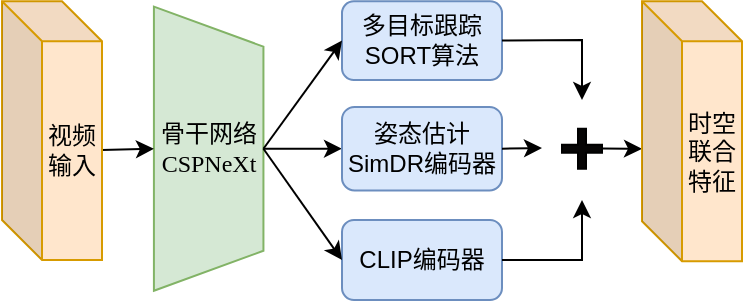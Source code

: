 <mxfile version="22.1.0" type="github">
  <diagram name="第 1 页" id="SwdhVldykBLy7ebFgl16">
    <mxGraphModel dx="970" dy="526" grid="1" gridSize="10" guides="1" tooltips="1" connect="1" arrows="1" fold="1" page="1" pageScale="1" pageWidth="827" pageHeight="1169" math="0" shadow="0">
      <root>
        <mxCell id="0" />
        <mxCell id="1" parent="0" />
        <mxCell id="AA1hNU3Hiqkv1bmSTWCg-1" value="骨干网络&lt;br&gt;&lt;span style=&quot;font-family: &amp;quot;Times New Roman&amp;quot;;&quot;&gt;CSPNeXt&lt;/span&gt;" style="shape=trapezoid;perimeter=trapezoidPerimeter;whiteSpace=wrap;html=1;fixedSize=1;rotation=90;fillColor=#d5e8d4;strokeColor=#82b366;horizontal=0;" vertex="1" parent="1">
          <mxGeometry x="92.3" y="106.98" width="142.08" height="54.76" as="geometry" />
        </mxCell>
        <mxCell id="AA1hNU3Hiqkv1bmSTWCg-3" value="" style="endArrow=classic;html=1;rounded=0;entryX=0.5;entryY=1;entryDx=0;entryDy=0;exitX=0.998;exitY=0.575;exitDx=0;exitDy=0;exitPerimeter=0;" edge="1" parent="1" source="AA1hNU3Hiqkv1bmSTWCg-4" target="AA1hNU3Hiqkv1bmSTWCg-1">
          <mxGeometry width="50" height="50" relative="1" as="geometry">
            <mxPoint x="80" y="100.35" as="sourcePoint" />
            <mxPoint x="108.105" y="101.06" as="targetPoint" />
          </mxGeometry>
        </mxCell>
        <mxCell id="AA1hNU3Hiqkv1bmSTWCg-4" value="视频输入" style="shape=cube;whiteSpace=wrap;html=1;boundedLbl=1;backgroundOutline=1;darkOpacity=0.05;darkOpacity2=0.1;fillColor=#ffe6cc;strokeColor=#d79b00;" vertex="1" parent="1">
          <mxGeometry x="60" y="60.62" width="50" height="129.38" as="geometry" />
        </mxCell>
        <mxCell id="AA1hNU3Hiqkv1bmSTWCg-6" value="多目标跟踪&lt;br&gt;SORT算法" style="rounded=1;whiteSpace=wrap;html=1;fillColor=#dae8fc;strokeColor=#6c8ebf;" vertex="1" parent="1">
          <mxGeometry x="230" y="60.62" width="80" height="39.38" as="geometry" />
        </mxCell>
        <mxCell id="AA1hNU3Hiqkv1bmSTWCg-7" value="" style="endArrow=classic;html=1;rounded=0;exitX=0.5;exitY=0;exitDx=0;exitDy=0;entryX=0;entryY=0.5;entryDx=0;entryDy=0;" edge="1" parent="1" source="AA1hNU3Hiqkv1bmSTWCg-1" target="AA1hNU3Hiqkv1bmSTWCg-6">
          <mxGeometry width="50" height="50" relative="1" as="geometry">
            <mxPoint x="200" y="130" as="sourcePoint" />
            <mxPoint x="250" y="80" as="targetPoint" />
          </mxGeometry>
        </mxCell>
        <mxCell id="AA1hNU3Hiqkv1bmSTWCg-8" value="" style="endArrow=classic;html=1;rounded=0;exitX=0.5;exitY=0;exitDx=0;exitDy=0;entryX=0;entryY=0.5;entryDx=0;entryDy=0;" edge="1" parent="1" source="AA1hNU3Hiqkv1bmSTWCg-1" target="AA1hNU3Hiqkv1bmSTWCg-9">
          <mxGeometry width="50" height="50" relative="1" as="geometry">
            <mxPoint x="201" y="131" as="sourcePoint" />
            <mxPoint x="240" y="100" as="targetPoint" />
          </mxGeometry>
        </mxCell>
        <mxCell id="AA1hNU3Hiqkv1bmSTWCg-9" value="姿态估计&lt;br&gt;SimDR编码器" style="rounded=1;whiteSpace=wrap;html=1;fillColor=#dae8fc;strokeColor=#6c8ebf;" vertex="1" parent="1">
          <mxGeometry x="230" y="113.49" width="80" height="41.74" as="geometry" />
        </mxCell>
        <mxCell id="AA1hNU3Hiqkv1bmSTWCg-10" value="" style="endArrow=classic;html=1;rounded=0;exitX=1;exitY=0.5;exitDx=0;exitDy=0;" edge="1" parent="1" source="AA1hNU3Hiqkv1bmSTWCg-6">
          <mxGeometry width="50" height="50" relative="1" as="geometry">
            <mxPoint x="330" y="110" as="sourcePoint" />
            <mxPoint x="350" y="110" as="targetPoint" />
            <Array as="points">
              <mxPoint x="350" y="80" />
            </Array>
          </mxGeometry>
        </mxCell>
        <mxCell id="AA1hNU3Hiqkv1bmSTWCg-11" value="" style="endArrow=classic;html=1;rounded=0;exitX=1;exitY=0.5;exitDx=0;exitDy=0;" edge="1" parent="1" source="AA1hNU3Hiqkv1bmSTWCg-9">
          <mxGeometry width="50" height="50" relative="1" as="geometry">
            <mxPoint x="320" y="100" as="sourcePoint" />
            <mxPoint x="330" y="134" as="targetPoint" />
            <Array as="points" />
          </mxGeometry>
        </mxCell>
        <mxCell id="AA1hNU3Hiqkv1bmSTWCg-12" value="" style="shape=cross;whiteSpace=wrap;html=1;fillColor=#060505;strokeColor=#000000;" vertex="1" parent="1">
          <mxGeometry x="340" y="124.36" width="20" height="20" as="geometry" />
        </mxCell>
        <mxCell id="AA1hNU3Hiqkv1bmSTWCg-13" value="" style="endArrow=classic;html=1;rounded=0;" edge="1" parent="1">
          <mxGeometry width="50" height="50" relative="1" as="geometry">
            <mxPoint x="360" y="134.2" as="sourcePoint" />
            <mxPoint x="380" y="134.4" as="targetPoint" />
          </mxGeometry>
        </mxCell>
        <mxCell id="AA1hNU3Hiqkv1bmSTWCg-14" value="时空联合特征" style="shape=cube;whiteSpace=wrap;html=1;boundedLbl=1;backgroundOutline=1;darkOpacity=0.05;darkOpacity2=0.1;fillColor=#ffe6cc;strokeColor=#d79b00;" vertex="1" parent="1">
          <mxGeometry x="380" y="60.62" width="50" height="130" as="geometry" />
        </mxCell>
        <mxCell id="AA1hNU3Hiqkv1bmSTWCg-15" value="CLIP编码器" style="rounded=1;whiteSpace=wrap;html=1;fillColor=#dae8fc;strokeColor=#6c8ebf;" vertex="1" parent="1">
          <mxGeometry x="230" y="170" width="80" height="40" as="geometry" />
        </mxCell>
        <mxCell id="AA1hNU3Hiqkv1bmSTWCg-16" value="" style="endArrow=classic;html=1;rounded=0;exitX=0.5;exitY=0;exitDx=0;exitDy=0;entryX=0;entryY=0.5;entryDx=0;entryDy=0;" edge="1" parent="1" source="AA1hNU3Hiqkv1bmSTWCg-1" target="AA1hNU3Hiqkv1bmSTWCg-15">
          <mxGeometry width="50" height="50" relative="1" as="geometry">
            <mxPoint x="201" y="152" as="sourcePoint" />
            <mxPoint x="240" y="96" as="targetPoint" />
          </mxGeometry>
        </mxCell>
        <mxCell id="AA1hNU3Hiqkv1bmSTWCg-19" value="" style="endArrow=classic;html=1;rounded=0;exitX=1;exitY=0.5;exitDx=0;exitDy=0;" edge="1" parent="1" source="AA1hNU3Hiqkv1bmSTWCg-15">
          <mxGeometry width="50" height="50" relative="1" as="geometry">
            <mxPoint x="310" y="190.62" as="sourcePoint" />
            <mxPoint x="350" y="160" as="targetPoint" />
            <Array as="points">
              <mxPoint x="350" y="190" />
            </Array>
          </mxGeometry>
        </mxCell>
      </root>
    </mxGraphModel>
  </diagram>
</mxfile>
